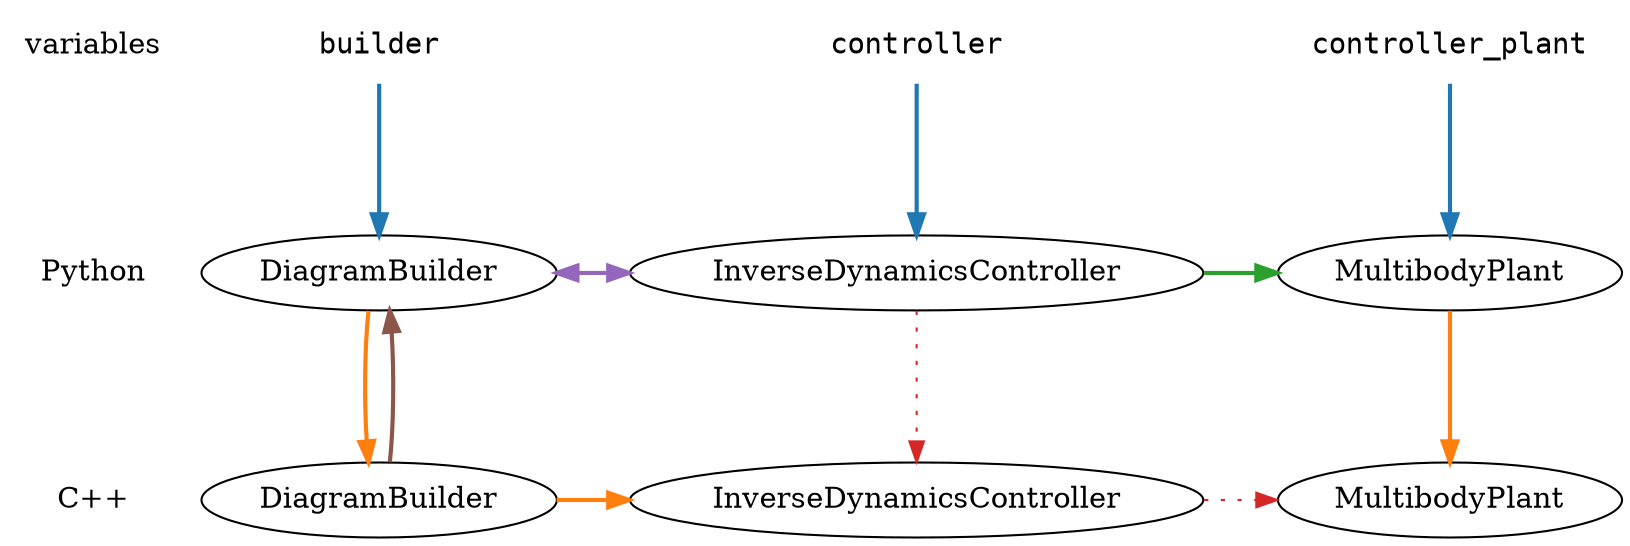 digraph G {
  edge [minlen=2];
  {
    node [shape=plaintext];
    edge [style=invis];
    variables -> Python -> "C++";
  }
  {
    node [shape=plaintext, fontname="Courier"];
    controller_plant; builder; controller;
  }
  
  pymbp [label="MultibodyPlant"];
  cmbp [label="MultibodyPlant"];
  pydb [label="DiagramBuilder"];
  cdb [label="DiagramBuilder"];
  pyidc [label="InverseDynamicsController"];
  cidc [label="InverseDynamicsController"];
  
  { rank = same; variables; builder; controller; controller_plant; }
  { rank = same; Python; pymbp; pydb; pyidc; }
  { rank = same; "C++"; cmbp; cdb; cidc; }

  {
    edge [color="#1F77B4", style=bold];
    controller_plant -> pymbp;
    builder -> pydb;
    controller -> pyidc;
  }
  
  {
    edge [color="#FF7F0E", style=bold];
    pymbp -> cmbp;
    pydb -> cdb;
    cdb -> cidc;
  }
  
  {
    edge [color="#2CA02C", style=bold, constraint=false];
    pyidc -> pymbp;
  }
  
  {
    edge [color="#D62728", style=dotted];
    pyidc -> cidc;
    cidc -> cmbp;
  }

  {
    edge [color="#9467BD", style=bold, constraint=false, dir=both];
    pyidc -> pydb;
  }

  {
    edge [color="#8C564B", style=bold, constraint=false, dir=back];
    pydb -> cdb
  }
}
